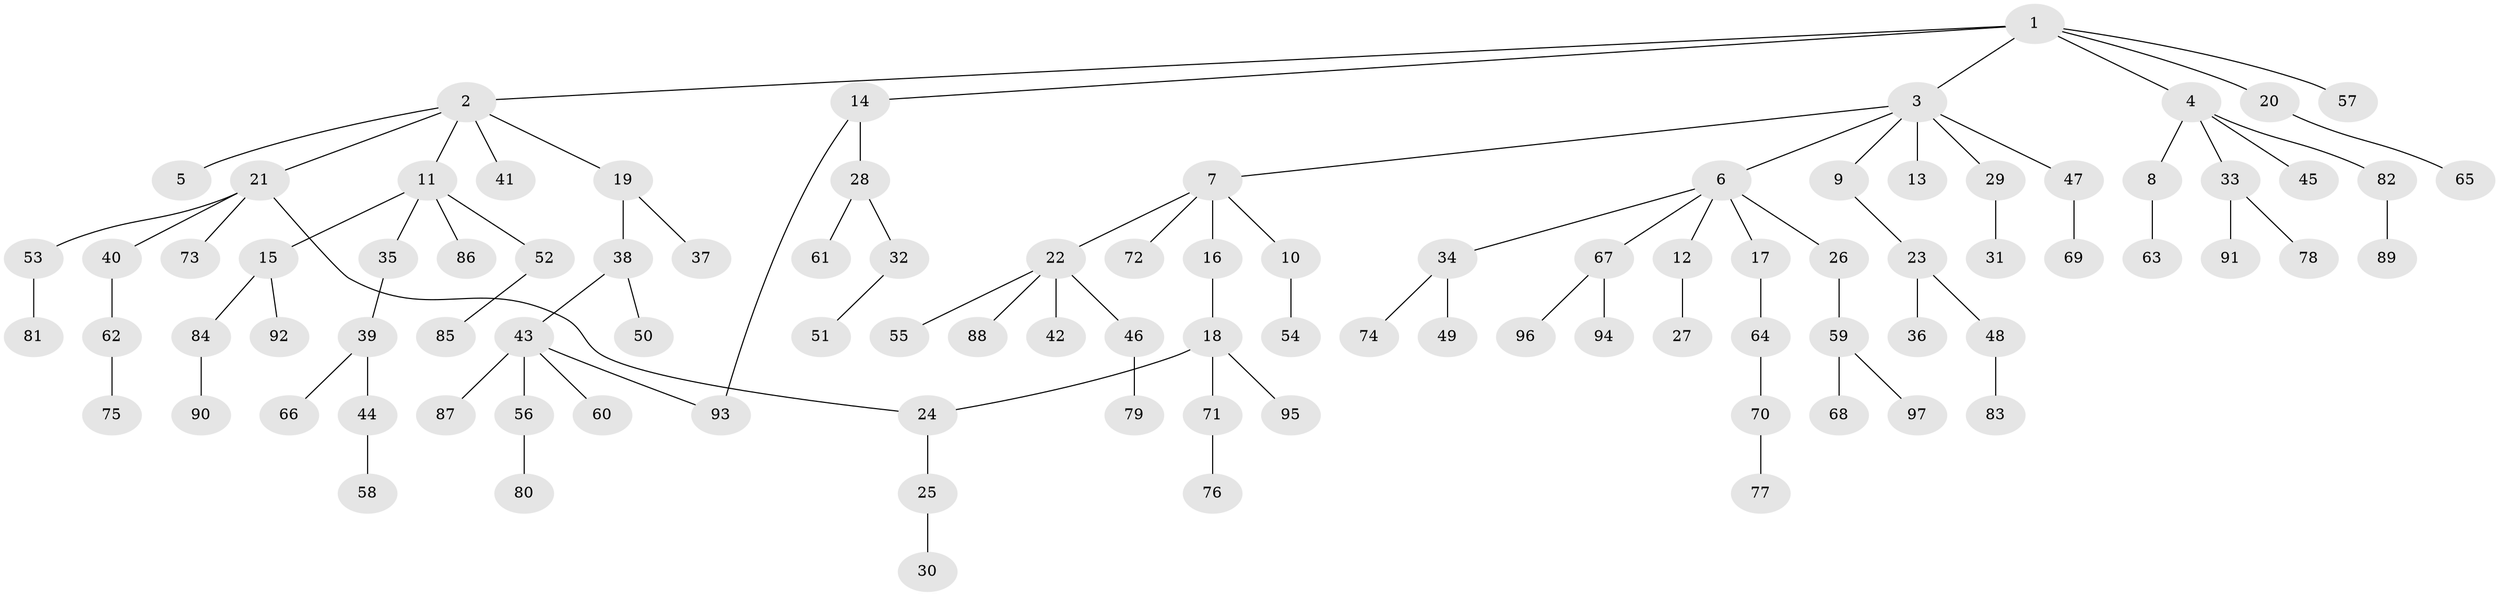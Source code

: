 // coarse degree distribution, {5: 0.09375, 6: 0.0625, 1: 0.578125, 3: 0.015625, 4: 0.03125, 2: 0.21875}
// Generated by graph-tools (version 1.1) at 2025/41/03/06/25 10:41:25]
// undirected, 97 vertices, 98 edges
graph export_dot {
graph [start="1"]
  node [color=gray90,style=filled];
  1;
  2;
  3;
  4;
  5;
  6;
  7;
  8;
  9;
  10;
  11;
  12;
  13;
  14;
  15;
  16;
  17;
  18;
  19;
  20;
  21;
  22;
  23;
  24;
  25;
  26;
  27;
  28;
  29;
  30;
  31;
  32;
  33;
  34;
  35;
  36;
  37;
  38;
  39;
  40;
  41;
  42;
  43;
  44;
  45;
  46;
  47;
  48;
  49;
  50;
  51;
  52;
  53;
  54;
  55;
  56;
  57;
  58;
  59;
  60;
  61;
  62;
  63;
  64;
  65;
  66;
  67;
  68;
  69;
  70;
  71;
  72;
  73;
  74;
  75;
  76;
  77;
  78;
  79;
  80;
  81;
  82;
  83;
  84;
  85;
  86;
  87;
  88;
  89;
  90;
  91;
  92;
  93;
  94;
  95;
  96;
  97;
  1 -- 2;
  1 -- 3;
  1 -- 4;
  1 -- 14;
  1 -- 20;
  1 -- 57;
  2 -- 5;
  2 -- 11;
  2 -- 19;
  2 -- 21;
  2 -- 41;
  3 -- 6;
  3 -- 7;
  3 -- 9;
  3 -- 13;
  3 -- 29;
  3 -- 47;
  4 -- 8;
  4 -- 33;
  4 -- 45;
  4 -- 82;
  6 -- 12;
  6 -- 17;
  6 -- 26;
  6 -- 34;
  6 -- 67;
  7 -- 10;
  7 -- 16;
  7 -- 22;
  7 -- 72;
  8 -- 63;
  9 -- 23;
  10 -- 54;
  11 -- 15;
  11 -- 35;
  11 -- 52;
  11 -- 86;
  12 -- 27;
  14 -- 28;
  14 -- 93;
  15 -- 84;
  15 -- 92;
  16 -- 18;
  17 -- 64;
  18 -- 24;
  18 -- 71;
  18 -- 95;
  19 -- 37;
  19 -- 38;
  20 -- 65;
  21 -- 40;
  21 -- 53;
  21 -- 73;
  21 -- 24;
  22 -- 42;
  22 -- 46;
  22 -- 55;
  22 -- 88;
  23 -- 36;
  23 -- 48;
  24 -- 25;
  25 -- 30;
  26 -- 59;
  28 -- 32;
  28 -- 61;
  29 -- 31;
  32 -- 51;
  33 -- 78;
  33 -- 91;
  34 -- 49;
  34 -- 74;
  35 -- 39;
  38 -- 43;
  38 -- 50;
  39 -- 44;
  39 -- 66;
  40 -- 62;
  43 -- 56;
  43 -- 60;
  43 -- 87;
  43 -- 93;
  44 -- 58;
  46 -- 79;
  47 -- 69;
  48 -- 83;
  52 -- 85;
  53 -- 81;
  56 -- 80;
  59 -- 68;
  59 -- 97;
  62 -- 75;
  64 -- 70;
  67 -- 94;
  67 -- 96;
  70 -- 77;
  71 -- 76;
  82 -- 89;
  84 -- 90;
}
